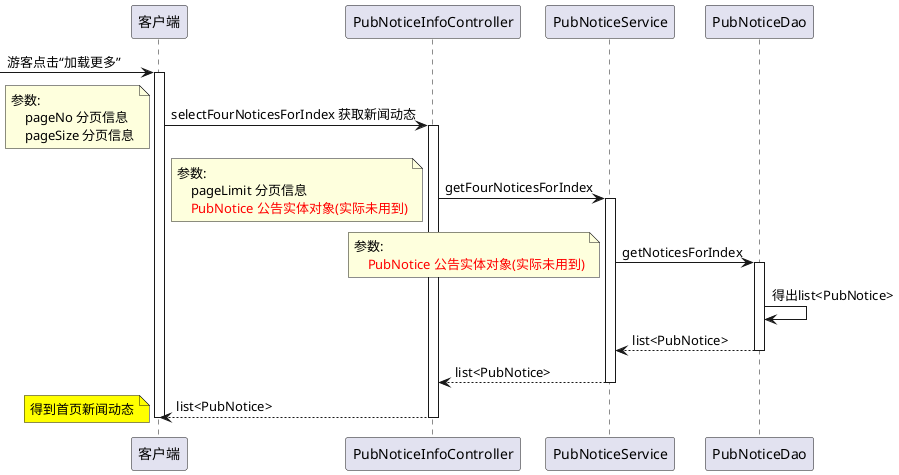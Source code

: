 @startuml
-> 客户端: 游客点击“加载更多”
activate 客户端

客户端 -> PubNoticeInfoController: selectFourNoticesForIndex 获取新闻动态
activate PubNoticeInfoController
note left
    参数:
        pageNo 分页信息
        pageSize 分页信息
end note
PubNoticeInfoController -> PubNoticeService: getFourNoticesForIndex
activate PubNoticeService
note left
    参数:
        pageLimit 分页信息
        <color red>PubNotice 公告实体对象(实际未用到)
end note

PubNoticeService -> PubNoticeDao: getNoticesForIndex
activate PubNoticeDao
note left
    参数:
        <color red>PubNotice 公告实体对象(实际未用到)
end note
PubNoticeDao -> PubNoticeDao: 得出list<PubNotice>
return list<PubNotice>
return list<PubNotice>
return list<PubNotice>
note left #yellow
    得到首页新闻动态
end note

deactivate 客户端
@enduml